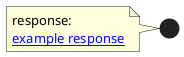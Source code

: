{
  "sha1": "4fpdfdo1hvs4x2fwxe3xx18pi4cs2fl",
  "insertion": {
    "when": "2024-05-30T20:48:20.482Z",
    "url": "https://forum.plantuml.net/9943/include-file-in-tooltip",
    "user": "plantuml@gmail.com"
  }
}
@startuml

!procedure $json()
  foo1: dummy1
  foo2: dummy2
!endprocedure

!function $get_response()
!return %retrieve_procedure("$json")
!endfunction

note left
response:
[[get-metadata-response.json{$get_response()} example response]]
endnote

@enduml
